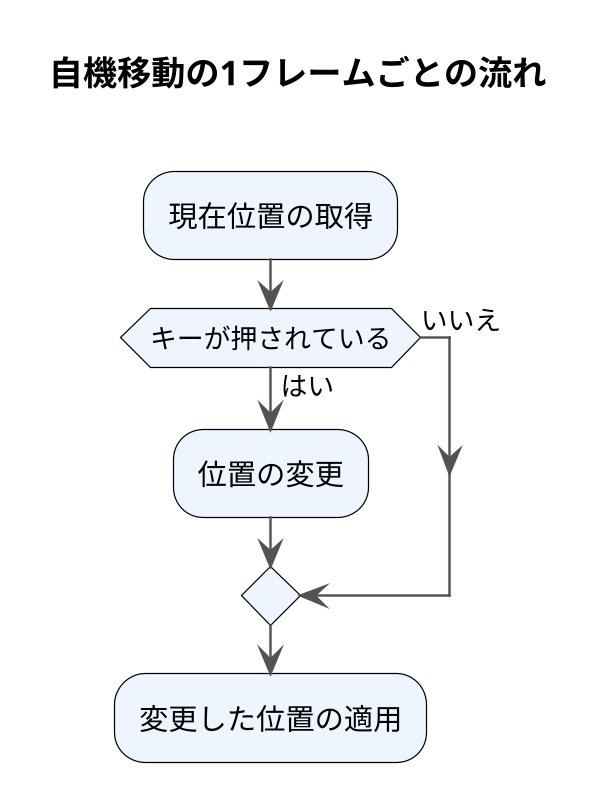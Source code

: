 @startuml
scale 600 width

skinparam activity{
    ArrowColor #535353
    BorderColor #000000
    BackgroundColor #eff5ff
}

title 自機移動の1フレームごとの流れ\n

:現在位置の取得;

    if (キーが押されている) then (はい)
        :位置の変更;
    else (いいえ)
    endif

:変更した位置の適用;


@enduml
